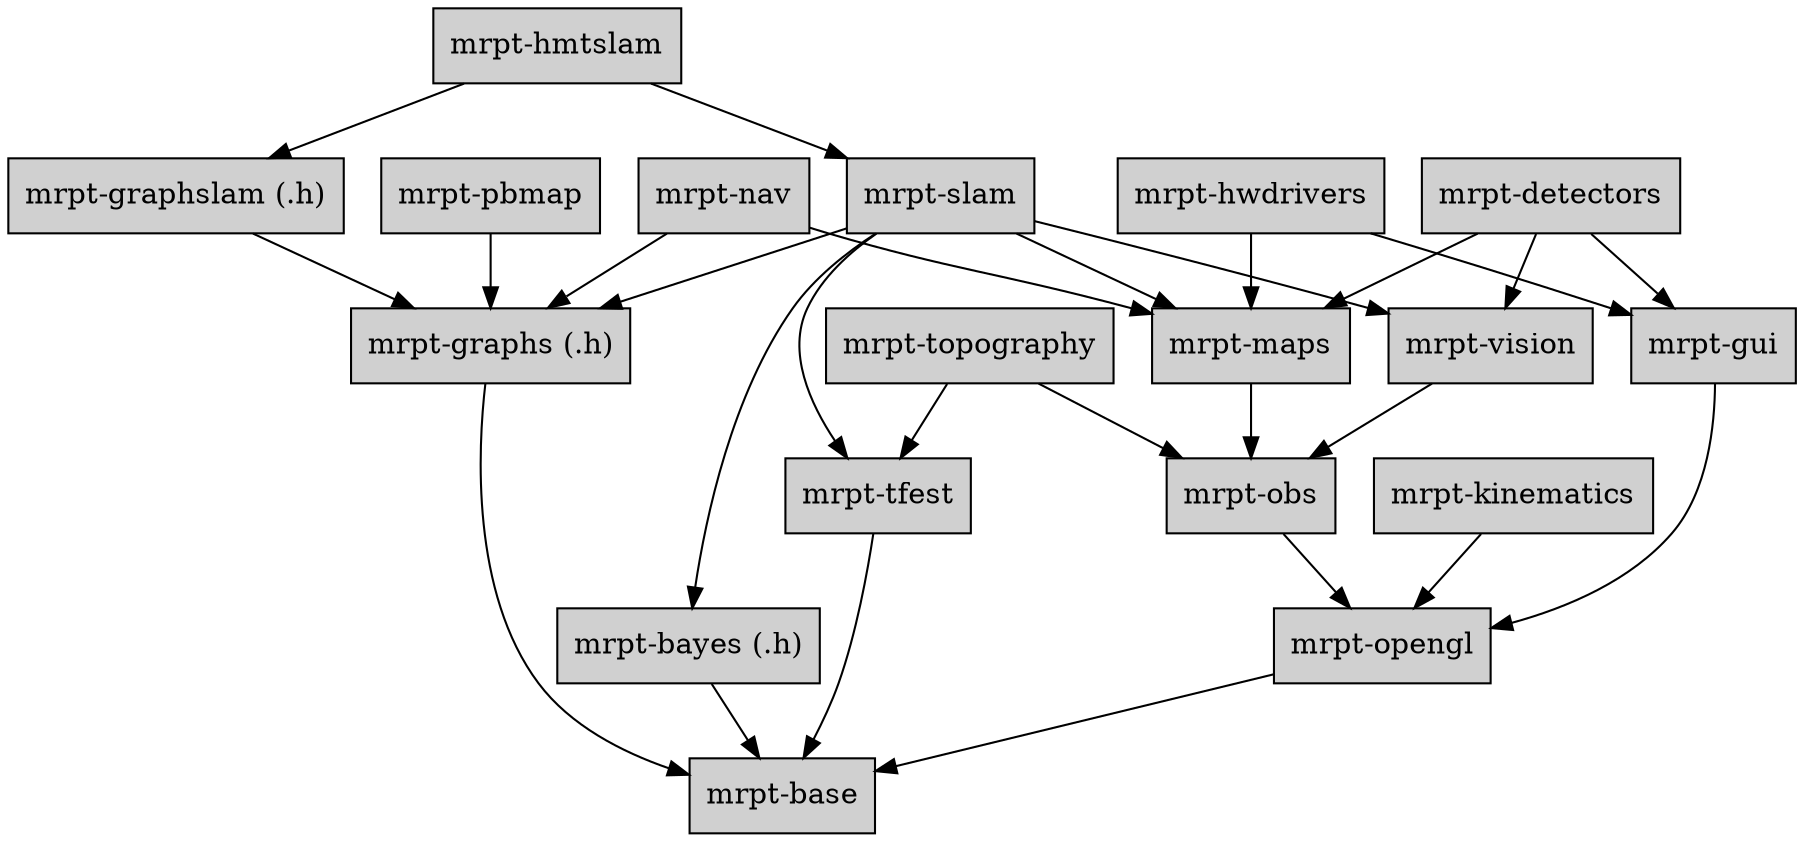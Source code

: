 digraph MRPT_LIBS {

	node [shape=box,style=filled, fillcolor="#D0D0D0"];

	base 		[label="mrpt-base",URL="group__mrpt__base__grp.html"];
	graphs		[label="mrpt-graphs (.h)",URL="group__mrpt__graphs__grp.html"];
	bayes 		[label="mrpt-bayes (.h)",URL="group__mrpt__bayes__grp.html"];
	opengl 		[label="mrpt-opengl", URL="group__mrpt__opengl__grp.html"];
	gui 		[label="mrpt-gui",URL="group__mrpt__gui__grp.html"];
	obs 		[label="mrpt-obs",URL="group__mrpt__obs__grp.html"];
	hwdrivers 	[label="mrpt-hwdrivers",URL="group__mrpt__hwdrivers__grp.html"];
	topography 	[label="mrpt-topography",URL="group__mrpt__topography__grp.html"];
	maps 		[label="mrpt-maps",URL="group__mrpt__maps__grp.html"];
	vision 		[label="mrpt-vision",URL="group__mrpt__vision__grp.html"];
	tfest 		[label="mrpt-tfest",URL="group__mrpt__tfest__grp.html"];

	slam 		[label="mrpt-slam",URL="group__mrpt__slam__grp.html"];
	graphslam	[label="mrpt-graphslam (.h)",URL="group__mrpt__graphslam__grp.html"];
	
	hmtslam		[label="mrpt-hmtslam",URL="group__mrpt__hmtslam__grp.html"];
	nav	        [label="mrpt-nav",URL="group__mrpt__nav__grp.html"];
	
	detectors	[label="mrpt-detectors",URL="group__mrpt__detectors__grp.html"];

	kinematics	[label="mrpt-kinematics",URL="group__mrpt__kinematics__grp.html"];

	pbmap    [label="mrpt-pbmap",URL="group__mrpt__pbmap__grp.html"];

	pbmap -> graphs;

	kinematics  -> opengl;
	
	graphs -> base;
	tfest -> base;

	bayes -> base;
	
	opengl -> base;
	
	obs -> opengl;
	
	gui -> opengl;
	
	hwdrivers -> gui;
	hwdrivers -> maps;
	
	topography -> obs;
	topography -> tfest;
	
	vision -> obs;
	
	maps -> obs;

	slam -> maps;
	slam -> vision;
	slam -> tfest;
	slam -> bayes;
	slam -> graphs;

	graphslam -> graphs;

	detectors -> vision;
	detectors -> maps;
	detectors -> gui;
	
	hmtslam -> slam;
	hmtslam -> graphslam;

	nav -> maps;
	nav -> graphs;
}
